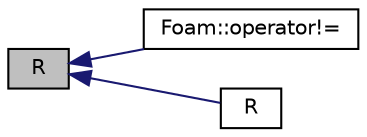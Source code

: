 digraph "R"
{
  bgcolor="transparent";
  edge [fontname="Helvetica",fontsize="10",labelfontname="Helvetica",labelfontsize="10"];
  node [fontname="Helvetica",fontsize="10",shape=record];
  rankdir="LR";
  Node2788 [label="R",height=0.2,width=0.4,color="black", fillcolor="grey75", style="filled", fontcolor="black"];
  Node2788 -> Node2789 [dir="back",color="midnightblue",fontsize="10",style="solid",fontname="Helvetica"];
  Node2789 [label="Foam::operator!=",height=0.2,width=0.4,color="black",URL="$a21851.html#a5c38e4e9f297328160ea683630c249dc"];
  Node2788 -> Node2790 [dir="back",color="midnightblue",fontsize="10",style="solid",fontname="Helvetica"];
  Node2790 [label="R",height=0.2,width=0.4,color="black",URL="$a26141.html#aa42cc0ecf5cb89f265b2a133f740e7b7",tooltip="Return non const reference to co-ordinate rotation. "];
}
